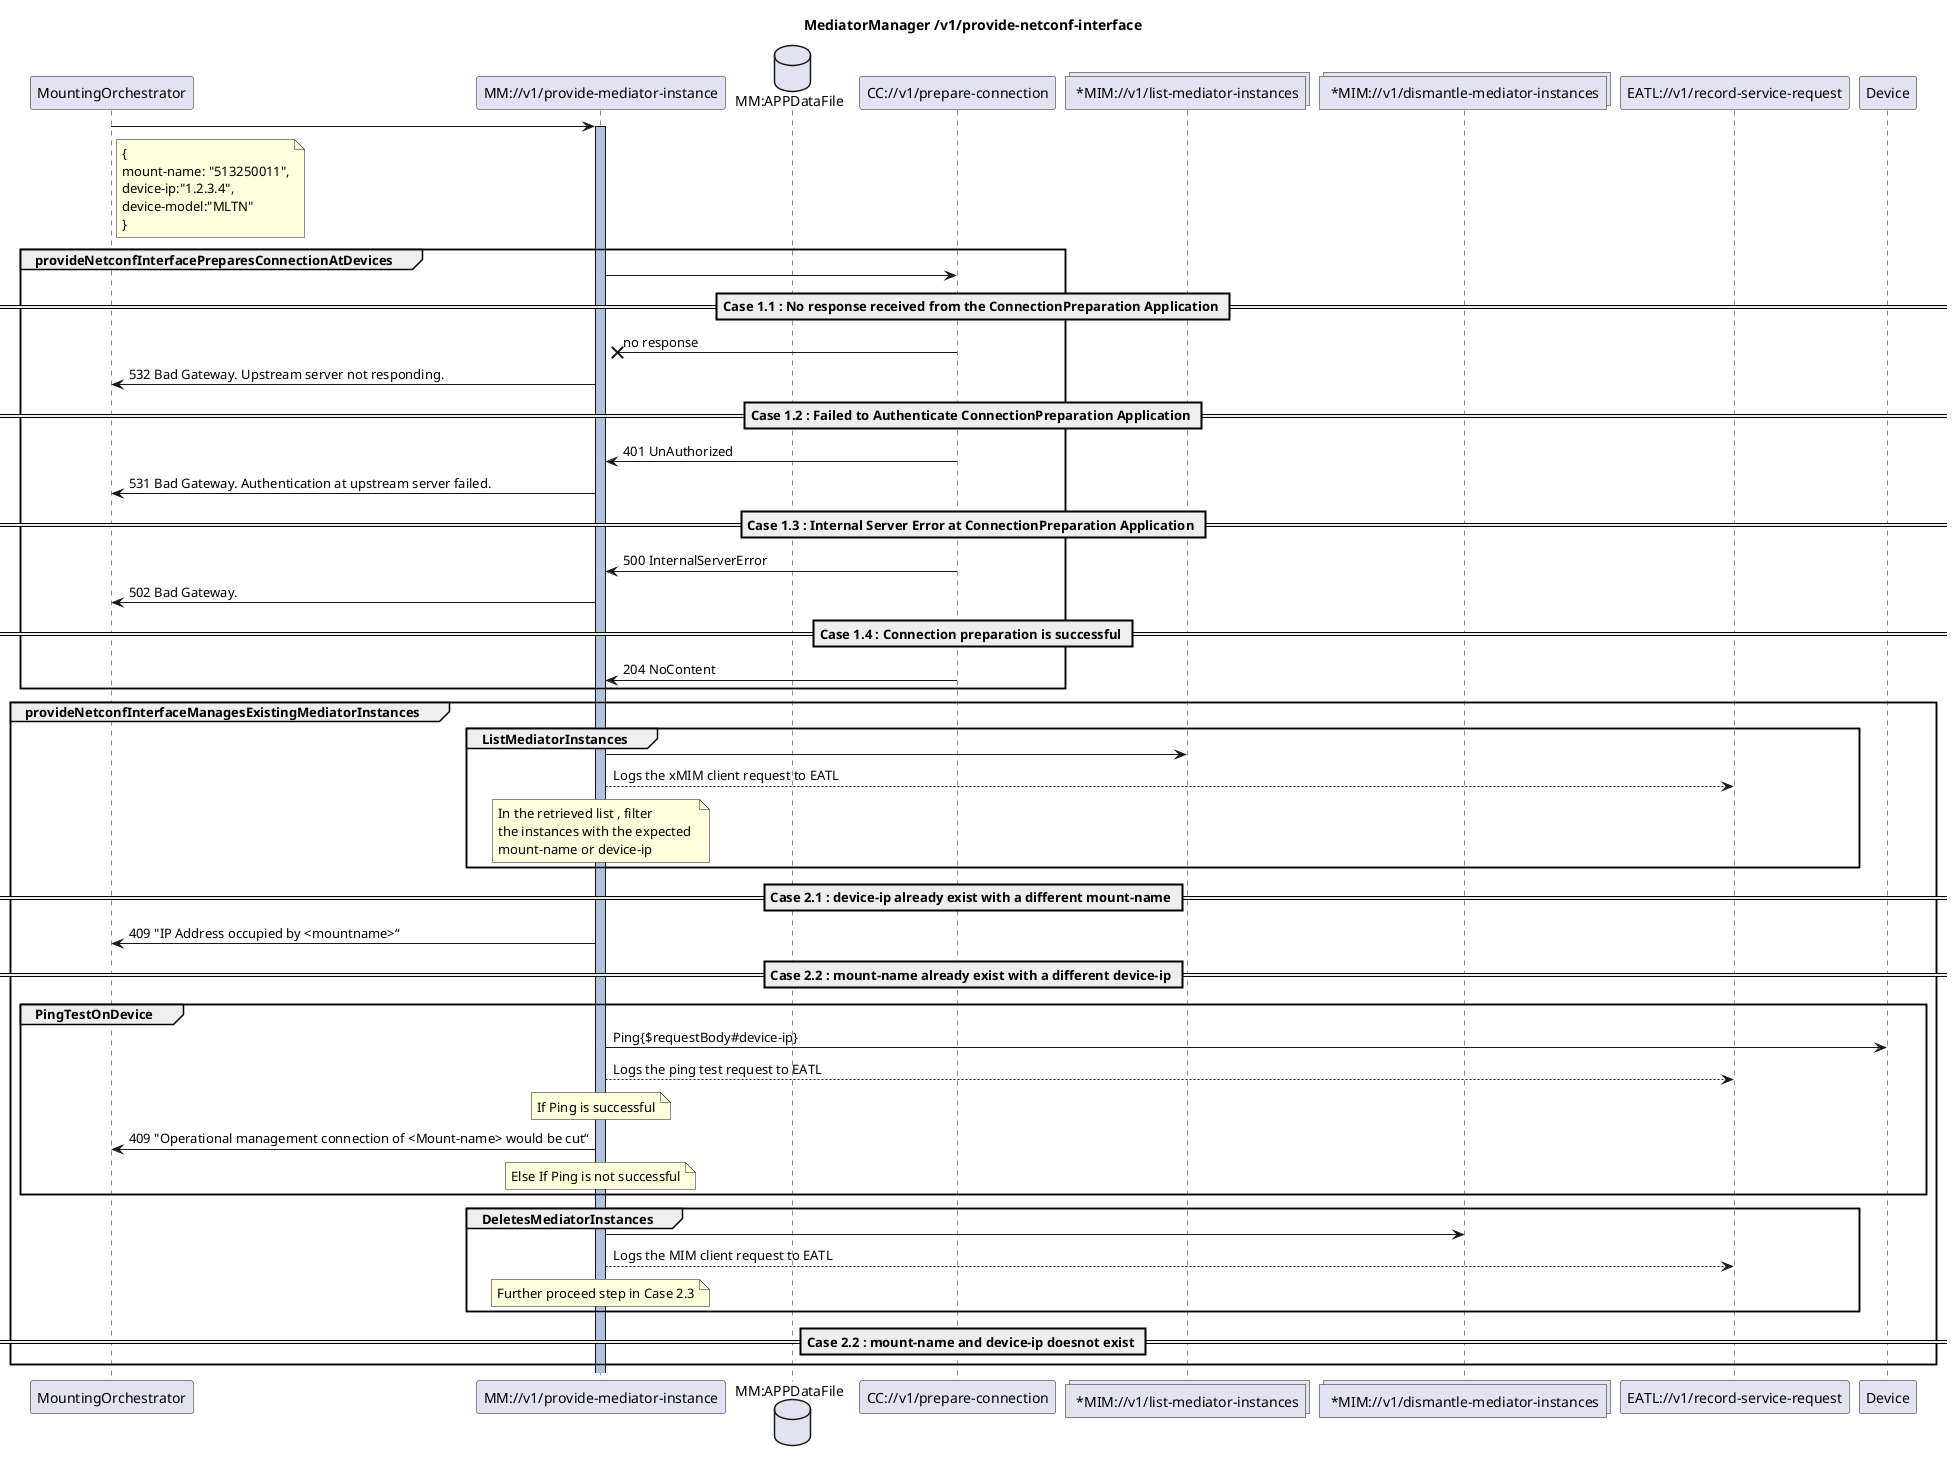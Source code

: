 @startuml ProvideNetconfInterface
skinparam responseMessageBelowArrow true

title
MediatorManager /v1/provide-netconf-interface
end title

participant "MountingOrchestrator" as MO
participant "MM://v1/provide-mediator-instance" as MM
database "MM:APPDataFile" as AppData
participant "CC://v1/prepare-connection" as CC 
collections " *MIM://v1/list-mediator-instances" as MIMList
collections " *MIM://v1/dismantle-mediator-instances" as MIMDel
participant "EATL://v1/record-service-request" as EATL

MO -> MM
Note right MO
    {
    mount-name: "513250011",
    device-ip:"1.2.3.4",
    device-model:"MLTN"
    }
end note
activate MM #LightSteelBlue
group provideNetconfInterfacePreparesConnectionAtDevices
    MM -> CC
    == Case 1.1 : No response received from the ConnectionPreparation Application ==
    CC -X MM : no response
    MM -> MO : 532 Bad Gateway. Upstream server not responding.

    == Case 1.2 : Failed to Authenticate ConnectionPreparation Application ==
    CC -> MM : 401 UnAuthorized
    MM -> MO : 531 Bad Gateway. Authentication at upstream server failed.

    == Case 1.3 : Internal Server Error at ConnectionPreparation Application ==
    CC -> MM : 500 InternalServerError
    MM -> MO : 502 Bad Gateway.

    == Case 1.4 : Connection preparation is successful ==
    CC -> MM : 204 NoContent
end

Group provideNetconfInterfaceManagesExistingMediatorInstances
    Group ListMediatorInstances
        MM -> MIMList :
        MM --> EATL : Logs the xMIM client request to EATL
        note over MM
        In the retrieved list , filter 
        the instances with the expected 
        mount-name or device-ip
        end note
    end
    == Case 2.1 : device-ip already exist with a different mount-name ==
    MM -> MO : 409 "IP Address occupied by <mountname>“

    == Case 2.2 : mount-name already exist with a different device-ip ==
    Group PingTestOnDevice
        MM -> Device : Ping{$requestBody#device-ip}
        MM --> EATL : Logs the ping test request to EATL
        note over MM
            If Ping is successful
        end note
        MM -> MO : 409 "Operational management connection of <Mount-name> would be cut“
        note over MM
            Else If Ping is not successful
        end note
    end

    Group DeletesMediatorInstances
        MM -> MIMDel : 
        MM --> EATL : Logs the MIM client request to EATL
        note over MM
            Further proceed step in Case 2.3
        end note
    end

    == Case 2.2 : mount-name and device-ip doesnot exist ==

end


